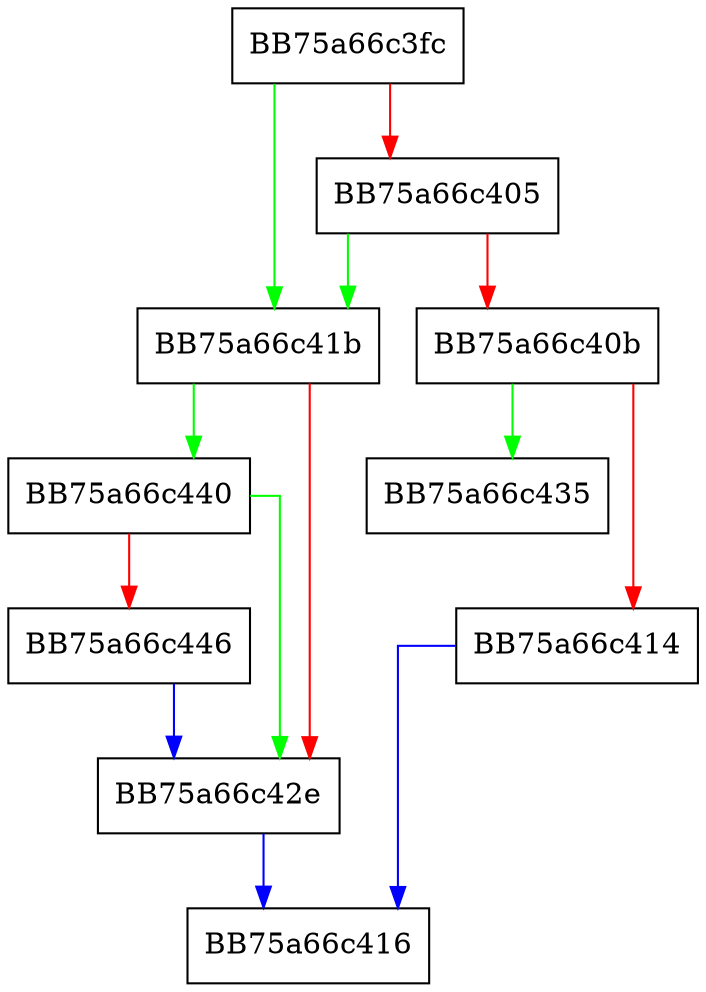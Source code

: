digraph NpGetSettings {
  node [shape="box"];
  graph [splines=ortho];
  BB75a66c3fc -> BB75a66c41b [color="green"];
  BB75a66c3fc -> BB75a66c405 [color="red"];
  BB75a66c405 -> BB75a66c41b [color="green"];
  BB75a66c405 -> BB75a66c40b [color="red"];
  BB75a66c40b -> BB75a66c435 [color="green"];
  BB75a66c40b -> BB75a66c414 [color="red"];
  BB75a66c414 -> BB75a66c416 [color="blue"];
  BB75a66c41b -> BB75a66c440 [color="green"];
  BB75a66c41b -> BB75a66c42e [color="red"];
  BB75a66c42e -> BB75a66c416 [color="blue"];
  BB75a66c440 -> BB75a66c42e [color="green"];
  BB75a66c440 -> BB75a66c446 [color="red"];
  BB75a66c446 -> BB75a66c42e [color="blue"];
}